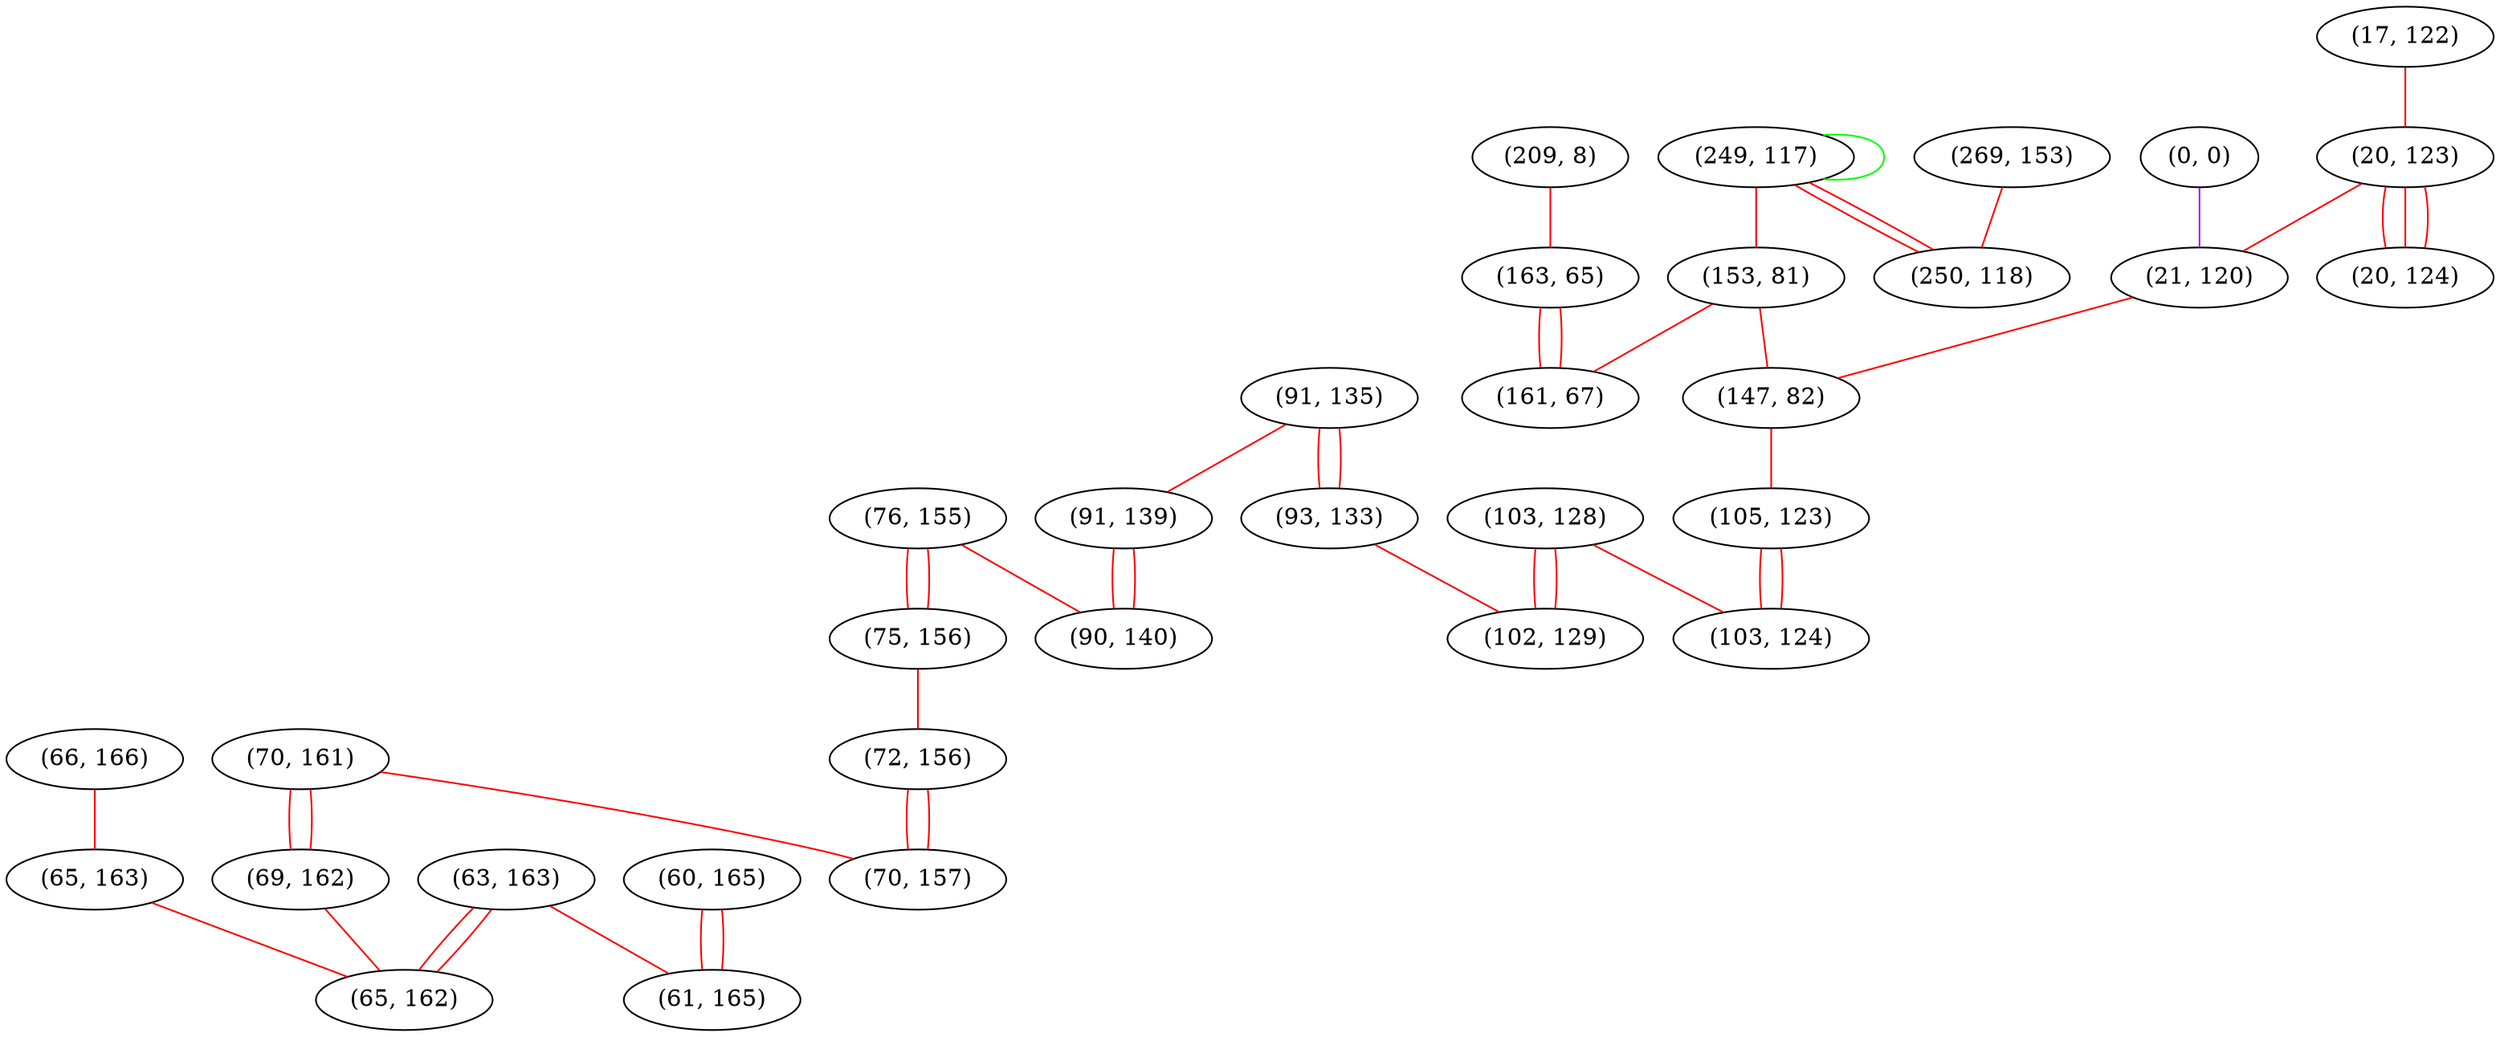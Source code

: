 graph "" {
"(66, 166)";
"(70, 161)";
"(63, 163)";
"(17, 122)";
"(249, 117)";
"(69, 162)";
"(20, 123)";
"(65, 163)";
"(153, 81)";
"(269, 153)";
"(250, 118)";
"(91, 135)";
"(93, 133)";
"(65, 162)";
"(209, 8)";
"(0, 0)";
"(103, 128)";
"(76, 155)";
"(102, 129)";
"(163, 65)";
"(75, 156)";
"(161, 67)";
"(91, 139)";
"(72, 156)";
"(21, 120)";
"(60, 165)";
"(147, 82)";
"(105, 123)";
"(70, 157)";
"(61, 165)";
"(20, 124)";
"(103, 124)";
"(90, 140)";
"(66, 166)" -- "(65, 163)"  [color=red, key=0, weight=1];
"(70, 161)" -- "(69, 162)"  [color=red, key=0, weight=1];
"(70, 161)" -- "(69, 162)"  [color=red, key=1, weight=1];
"(70, 161)" -- "(70, 157)"  [color=red, key=0, weight=1];
"(63, 163)" -- "(65, 162)"  [color=red, key=0, weight=1];
"(63, 163)" -- "(65, 162)"  [color=red, key=1, weight=1];
"(63, 163)" -- "(61, 165)"  [color=red, key=0, weight=1];
"(17, 122)" -- "(20, 123)"  [color=red, key=0, weight=1];
"(249, 117)" -- "(249, 117)"  [color=green, key=0, weight=2];
"(249, 117)" -- "(250, 118)"  [color=red, key=0, weight=1];
"(249, 117)" -- "(250, 118)"  [color=red, key=1, weight=1];
"(249, 117)" -- "(153, 81)"  [color=red, key=0, weight=1];
"(69, 162)" -- "(65, 162)"  [color=red, key=0, weight=1];
"(20, 123)" -- "(20, 124)"  [color=red, key=0, weight=1];
"(20, 123)" -- "(20, 124)"  [color=red, key=1, weight=1];
"(20, 123)" -- "(20, 124)"  [color=red, key=2, weight=1];
"(20, 123)" -- "(21, 120)"  [color=red, key=0, weight=1];
"(65, 163)" -- "(65, 162)"  [color=red, key=0, weight=1];
"(153, 81)" -- "(147, 82)"  [color=red, key=0, weight=1];
"(153, 81)" -- "(161, 67)"  [color=red, key=0, weight=1];
"(269, 153)" -- "(250, 118)"  [color=red, key=0, weight=1];
"(91, 135)" -- "(93, 133)"  [color=red, key=0, weight=1];
"(91, 135)" -- "(93, 133)"  [color=red, key=1, weight=1];
"(91, 135)" -- "(91, 139)"  [color=red, key=0, weight=1];
"(93, 133)" -- "(102, 129)"  [color=red, key=0, weight=1];
"(209, 8)" -- "(163, 65)"  [color=red, key=0, weight=1];
"(0, 0)" -- "(21, 120)"  [color=purple, key=0, weight=4];
"(103, 128)" -- "(103, 124)"  [color=red, key=0, weight=1];
"(103, 128)" -- "(102, 129)"  [color=red, key=0, weight=1];
"(103, 128)" -- "(102, 129)"  [color=red, key=1, weight=1];
"(76, 155)" -- "(75, 156)"  [color=red, key=0, weight=1];
"(76, 155)" -- "(75, 156)"  [color=red, key=1, weight=1];
"(76, 155)" -- "(90, 140)"  [color=red, key=0, weight=1];
"(163, 65)" -- "(161, 67)"  [color=red, key=0, weight=1];
"(163, 65)" -- "(161, 67)"  [color=red, key=1, weight=1];
"(75, 156)" -- "(72, 156)"  [color=red, key=0, weight=1];
"(91, 139)" -- "(90, 140)"  [color=red, key=0, weight=1];
"(91, 139)" -- "(90, 140)"  [color=red, key=1, weight=1];
"(72, 156)" -- "(70, 157)"  [color=red, key=0, weight=1];
"(72, 156)" -- "(70, 157)"  [color=red, key=1, weight=1];
"(21, 120)" -- "(147, 82)"  [color=red, key=0, weight=1];
"(60, 165)" -- "(61, 165)"  [color=red, key=0, weight=1];
"(60, 165)" -- "(61, 165)"  [color=red, key=1, weight=1];
"(147, 82)" -- "(105, 123)"  [color=red, key=0, weight=1];
"(105, 123)" -- "(103, 124)"  [color=red, key=0, weight=1];
"(105, 123)" -- "(103, 124)"  [color=red, key=1, weight=1];
}
